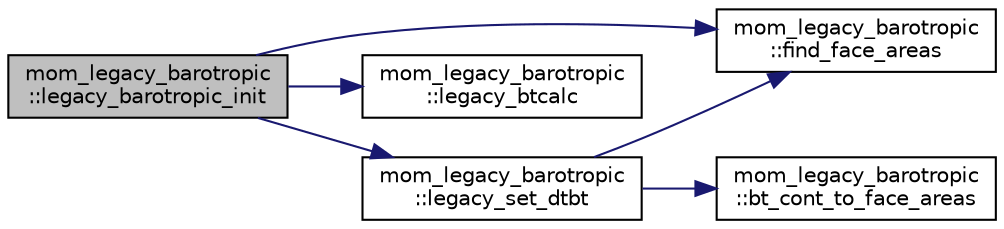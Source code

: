 digraph "mom_legacy_barotropic::legacy_barotropic_init"
{
 // INTERACTIVE_SVG=YES
  edge [fontname="Helvetica",fontsize="10",labelfontname="Helvetica",labelfontsize="10"];
  node [fontname="Helvetica",fontsize="10",shape=record];
  rankdir="LR";
  Node33 [label="mom_legacy_barotropic\l::legacy_barotropic_init",height=0.2,width=0.4,color="black", fillcolor="grey75", style="filled", fontcolor="black"];
  Node33 -> Node34 [color="midnightblue",fontsize="10",style="solid",fontname="Helvetica"];
  Node34 [label="mom_legacy_barotropic\l::find_face_areas",height=0.2,width=0.4,color="black", fillcolor="white", style="filled",URL="$namespacemom__legacy__barotropic.html#ab334a4e8ef23ec6d784b24b6336d22f7"];
  Node33 -> Node35 [color="midnightblue",fontsize="10",style="solid",fontname="Helvetica"];
  Node35 [label="mom_legacy_barotropic\l::legacy_btcalc",height=0.2,width=0.4,color="black", fillcolor="white", style="filled",URL="$namespacemom__legacy__barotropic.html#a22c219e251401bfcd6ca49f5899e181b",tooltip="This subroutine calculates the barotropic velocities from the full velocity and thickness fields..."];
  Node33 -> Node36 [color="midnightblue",fontsize="10",style="solid",fontname="Helvetica"];
  Node36 [label="mom_legacy_barotropic\l::legacy_set_dtbt",height=0.2,width=0.4,color="black", fillcolor="white", style="filled",URL="$namespacemom__legacy__barotropic.html#aaa2063f7d7fbe940bc5bd80117befaed"];
  Node36 -> Node37 [color="midnightblue",fontsize="10",style="solid",fontname="Helvetica"];
  Node37 [label="mom_legacy_barotropic\l::bt_cont_to_face_areas",height=0.2,width=0.4,color="black", fillcolor="white", style="filled",URL="$namespacemom__legacy__barotropic.html#aa06249abf57a70498ab07eee534e5e52"];
  Node36 -> Node34 [color="midnightblue",fontsize="10",style="solid",fontname="Helvetica"];
}
